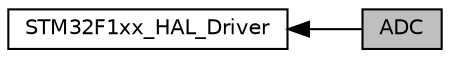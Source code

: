 digraph "ADC"
{
  edge [fontname="Helvetica",fontsize="10",labelfontname="Helvetica",labelfontsize="10"];
  node [fontname="Helvetica",fontsize="10",shape=record];
  rankdir=LR;
  Node1 [label="STM32F1xx_HAL_Driver",height=0.2,width=0.4,color="black", fillcolor="white", style="filled",URL="$group__STM32F1xx__HAL__Driver.html"];
  Node0 [label="ADC",height=0.2,width=0.4,color="black", fillcolor="grey75", style="filled", fontcolor="black"];
  Node1->Node0 [shape=plaintext, dir="back", style="solid"];
}
